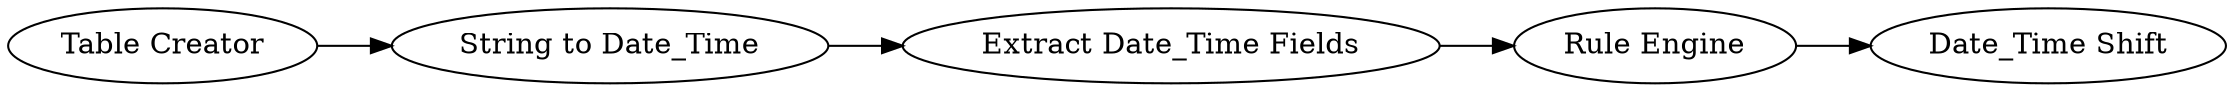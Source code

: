 digraph {
	2 -> 5
	8 -> 9
	5 -> 6
	9 -> 2
	5 [label="Rule Engine"]
	9 [label="String to Date_Time"]
	6 [label="Date_Time Shift"]
	8 [label="Table Creator"]
	2 [label="Extract Date_Time Fields"]
	rankdir=LR
}
